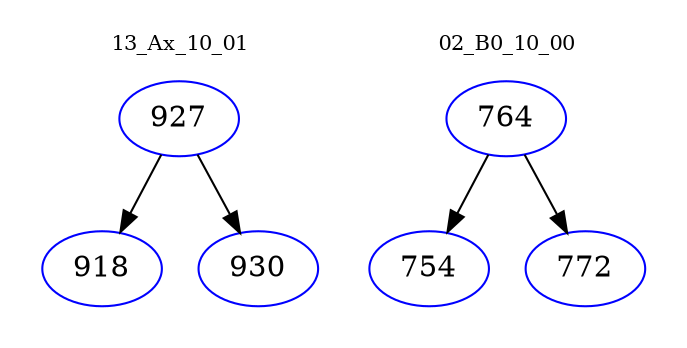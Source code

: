 digraph{
subgraph cluster_0 {
color = white
label = "13_Ax_10_01";
fontsize=10;
T0_927 [label="927", color="blue"]
T0_927 -> T0_918 [color="black"]
T0_918 [label="918", color="blue"]
T0_927 -> T0_930 [color="black"]
T0_930 [label="930", color="blue"]
}
subgraph cluster_1 {
color = white
label = "02_B0_10_00";
fontsize=10;
T1_764 [label="764", color="blue"]
T1_764 -> T1_754 [color="black"]
T1_754 [label="754", color="blue"]
T1_764 -> T1_772 [color="black"]
T1_772 [label="772", color="blue"]
}
}
